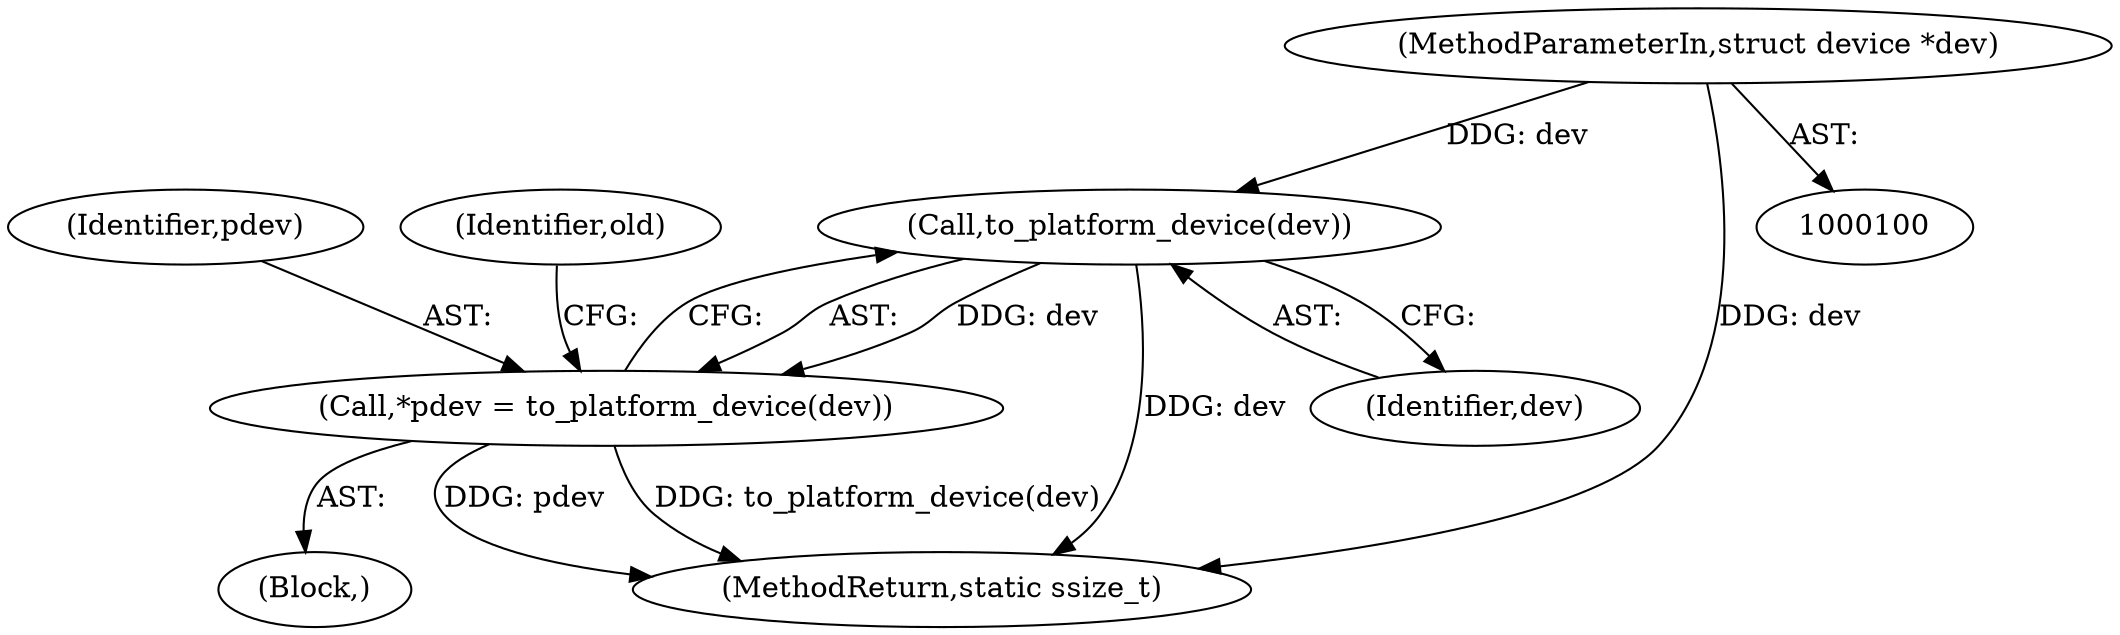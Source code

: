 digraph "0_linux_6265539776a0810b7ce6398c27866ddb9c6bd154_0@pointer" {
"1000109" [label="(Call,to_platform_device(dev))"];
"1000101" [label="(MethodParameterIn,struct device *dev)"];
"1000107" [label="(Call,*pdev = to_platform_device(dev))"];
"1000109" [label="(Call,to_platform_device(dev))"];
"1000108" [label="(Identifier,pdev)"];
"1000110" [label="(Identifier,dev)"];
"1000105" [label="(Block,)"];
"1000101" [label="(MethodParameterIn,struct device *dev)"];
"1000114" [label="(Identifier,old)"];
"1000171" [label="(MethodReturn,static ssize_t)"];
"1000107" [label="(Call,*pdev = to_platform_device(dev))"];
"1000109" -> "1000107"  [label="AST: "];
"1000109" -> "1000110"  [label="CFG: "];
"1000110" -> "1000109"  [label="AST: "];
"1000107" -> "1000109"  [label="CFG: "];
"1000109" -> "1000171"  [label="DDG: dev"];
"1000109" -> "1000107"  [label="DDG: dev"];
"1000101" -> "1000109"  [label="DDG: dev"];
"1000101" -> "1000100"  [label="AST: "];
"1000101" -> "1000171"  [label="DDG: dev"];
"1000107" -> "1000105"  [label="AST: "];
"1000108" -> "1000107"  [label="AST: "];
"1000114" -> "1000107"  [label="CFG: "];
"1000107" -> "1000171"  [label="DDG: pdev"];
"1000107" -> "1000171"  [label="DDG: to_platform_device(dev)"];
}
